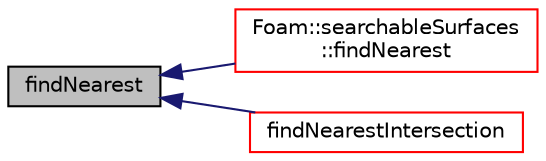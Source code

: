digraph "findNearest"
{
  bgcolor="transparent";
  edge [fontname="Helvetica",fontsize="10",labelfontname="Helvetica",labelfontsize="10"];
  node [fontname="Helvetica",fontsize="10",shape=record];
  rankdir="LR";
  Node84 [label="findNearest",height=0.2,width=0.4,color="black", fillcolor="grey75", style="filled", fontcolor="black"];
  Node84 -> Node85 [dir="back",color="midnightblue",fontsize="10",style="solid",fontname="Helvetica"];
  Node85 [label="Foam::searchableSurfaces\l::findNearest",height=0.2,width=0.4,color="red",URL="$a26381.html#af23de283044ca5459e1714deeb6c422c",tooltip="Find nearest. Return -1 (and a miss()) or surface and nearest. "];
  Node84 -> Node104 [dir="back",color="midnightblue",fontsize="10",style="solid",fontname="Helvetica"];
  Node104 [label="findNearestIntersection",height=0.2,width=0.4,color="red",URL="$a26385.html#a4dc008ad9d2f7508185509bb78fb046d"];
}
